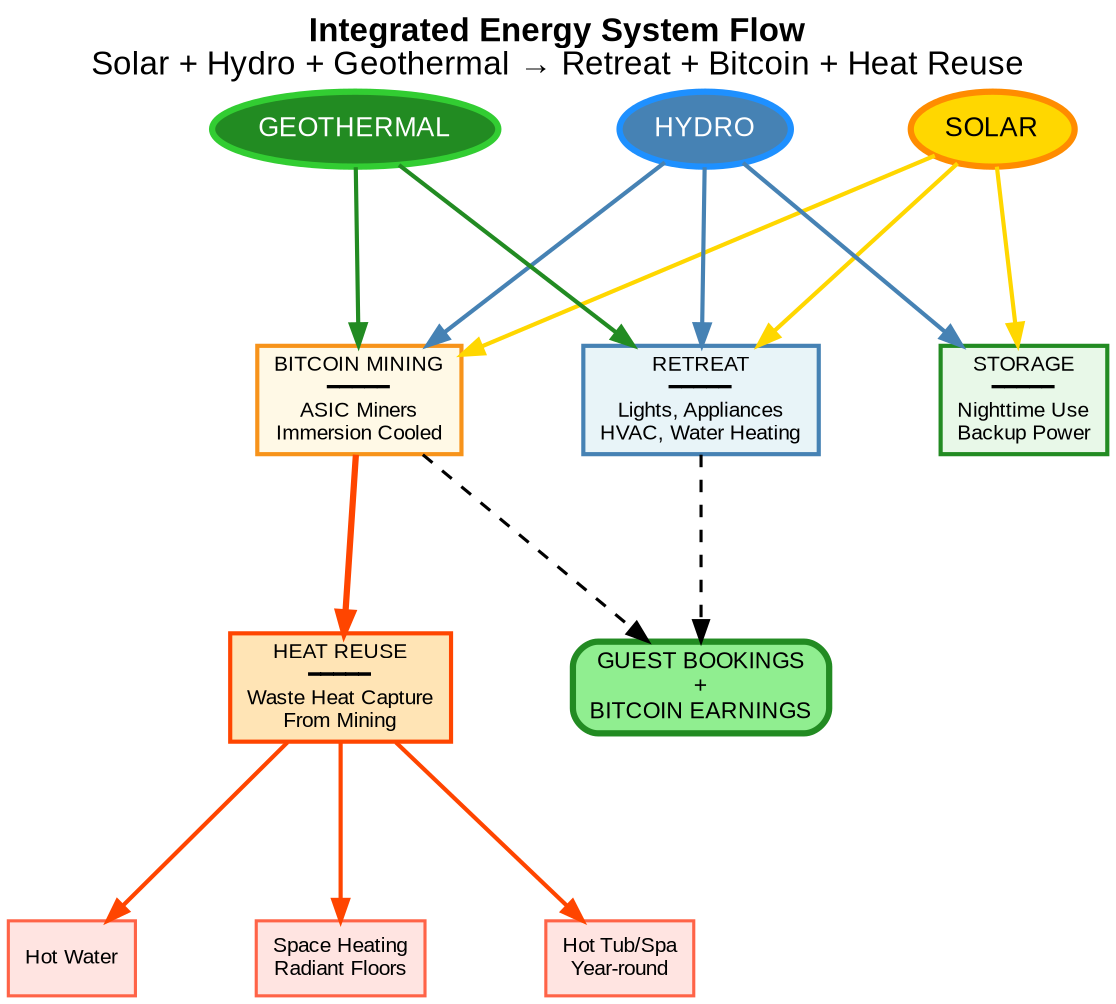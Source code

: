 // Energy Flow Diagram for Offgrid Farmstays
// Generate with: dot -Tpng energy_flow.dot -o ../../assets/diagrams/energy_flow.png

digraph EnergyFlow {
    // Graph settings
    rankdir=TB;
    bgcolor="transparent";
    fontname="Arial";
    compound=true;
    nodesep=0.8;
    ranksep=1.2;

    // Node styles
    node [fontname="Arial", fontsize=11, style=filled];

    // Energy source nodes
    solar [label="SOLAR", shape=ellipse, fillcolor="#FFD700", fontcolor=black, penwidth=3, color="#FF8C00", fontsize=13];
    hydro [label="HYDRO", shape=ellipse, fillcolor="#4682B4", fontcolor=white, penwidth=3, color="#1E90FF", fontsize=13];
    geo [label="GEOTHERMAL", shape=ellipse, fillcolor="#228B22", fontcolor=white, penwidth=3, color="#32CD32", fontsize=13];

    // Distribution nodes with titles inside
    retreat [label="RETREAT\n━━━━━\nLights, Appliances\nHVAC, Water Heating", shape=box, fillcolor="#E8F4F8", color="#4682B4", penwidth=2, fontsize=10];
    mining [label="BITCOIN MINING\n━━━━━\nASIC Miners\nImmersion Cooled", shape=box, fillcolor="#FFF9E6", color="#F7931A", penwidth=2, fontsize=10];
    battery [label="STORAGE\n━━━━━\nNighttime Use\nBackup Power", shape=box, fillcolor="#E8F8E8", color="#228B22", penwidth=2, fontsize=10];

    // Heat reuse node
    heat [label="HEAT REUSE\n━━━━━\nWaste Heat Capture\nFrom Mining", shape=box, fillcolor="#FFE4B5", color="#FF4500", penwidth=2, fontsize=10];

    // Heat applications
    hotwater [label="Hot Water", shape=box, fillcolor="#FFE4E1", color="#FF6347", penwidth=1.5, fontsize=10];
    heating [label="Space Heating\nRadiant Floors", shape=box, fillcolor="#FFE4E1", color="#FF6347", penwidth=1.5, fontsize=10];
    hottub [label="Hot Tub/Spa\nYear-round", shape=box, fillcolor="#FFE4E1", color="#FF6347", penwidth=1.5, fontsize=10];

    // Revenue
    revenue [label="GUEST BOOKINGS\n+\nBITCOIN EARNINGS", shape=box, style="filled,rounded", fillcolor="#90EE90", color="#228B22", penwidth=3, fontsize=11];

    // Rank groupings
    {rank=same; solar; hydro; geo;}
    {rank=same; retreat; mining; battery;}
    {rank=same; heat;}
    {rank=same; hotwater; heating; hottub;}

    // Energy source connections to distribution
    solar -> retreat [penwidth=2, color="#FFD700"];
    solar -> mining [penwidth=2, color="#FFD700"];
    solar -> battery [penwidth=2, color="#FFD700"];

    hydro -> retreat [penwidth=2, color="#4682B4"];
    hydro -> mining [penwidth=2, color="#4682B4"];
    hydro -> battery [penwidth=2, color="#4682B4"];

    geo -> retreat [penwidth=2, color="#228B22"];
    geo -> mining [penwidth=2, color="#228B22"];

    // Heat connections
    mining -> heat [penwidth=3, color="#FF4500"];

    // Heat applications
    heat -> hotwater [penwidth=2, color="#FF4500"];
    heat -> heating [penwidth=2, color="#FF4500"];
    heat -> hottub [penwidth=2, color="#FF4500"];

    // Revenue connections
    retreat -> revenue [style=dashed, penwidth=1.5];
    mining -> revenue [style=dashed, penwidth=1.5];

    // Title
    labelloc="t";
    label=<<b>Integrated Energy System Flow</b><br/>Solar + Hydro + Geothermal → Retreat + Bitcoin + Heat Reuse>;
    fontsize=16;
}

